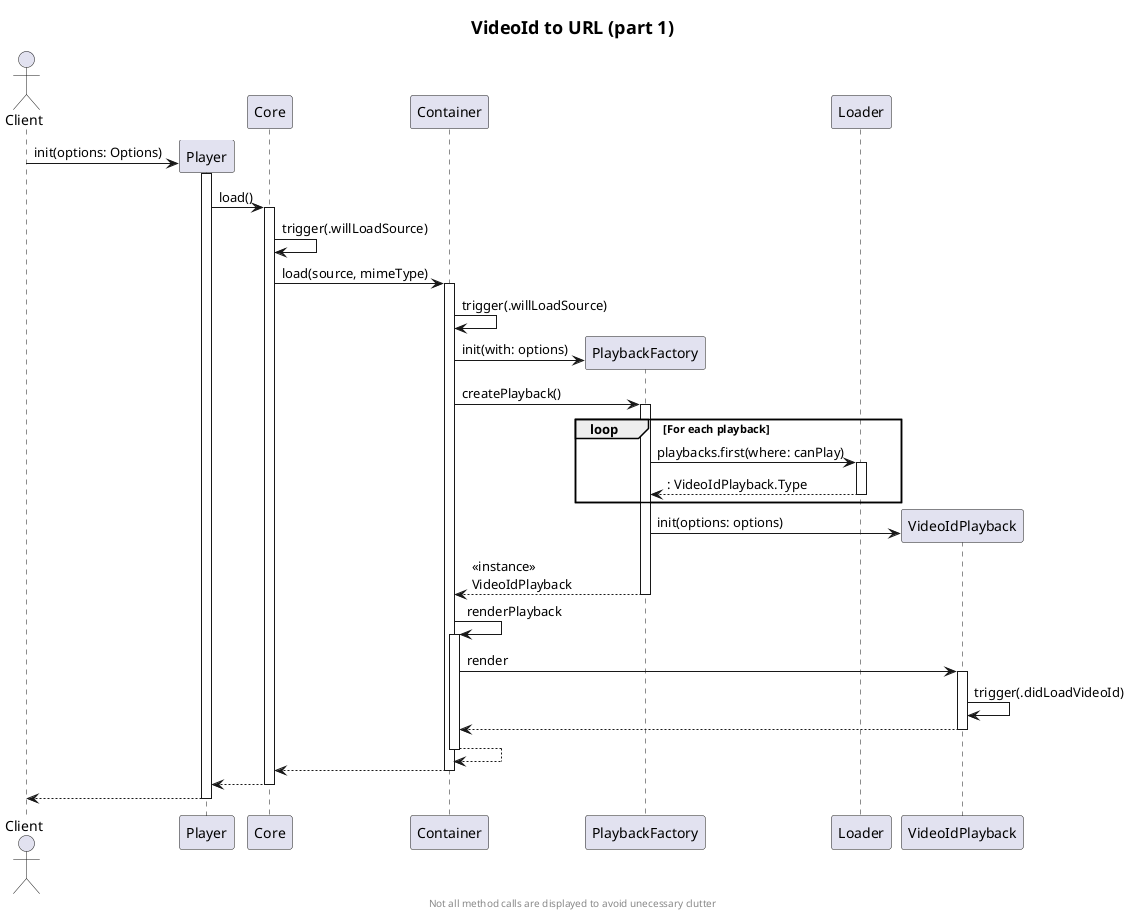 @startuml VideoId to URL
title =VideoId to URL (part 1)

actor Client

Client -> Player **: init(options: Options)
    activate Player
        Player -> Core ++: load()
            Core -> Core: trigger(.willLoadSource)
            Core -> Container ++: load(source, mimeType)
                Container -> Container: trigger(.willLoadSource)
                Container -> PlaybackFactory **: init(with: options)
                Container -> PlaybackFactory++: createPlayback()
                    loop For each playback
                        PlaybackFactory -> Loader++: playbacks.first(where: canPlay)
                        return: VideoIdPlayback.Type
                    end
                    PlaybackFactory -> VideoIdPlayback **: init(options: options)
                return <<instance>>\nVideoIdPlayback            
                    Container -> Container ++: renderPlayback
                    Container -> VideoIdPlayback++: render
                        VideoIdPlayback -> VideoIdPlayback: trigger(.didLoadVideoId)
                    return            
                return
            return
        return
    return

    center footer Not all method calls are displayed to avoid unecessary clutter
@enduml

@startuml VideoId to URL (part 2)
title =VideoId to URL (part 2)

autonumber

participant VideoIdToUrlPlugin as VideoIdPlugin
participant Playback
participant WMPURLBuilder as URLBuilder
participant WMPPlaylistRequest as PlaylistRequest
participant WMPResourceRequest as ResourceRequest
participant WMPVideoSecurityRequest as SecurityRequest
participant LockSessionRequest
participant WMPService as Service

[o-> VideoIdPlugin: listenToOnce(playback, eventName: .didLoadVideoId)
activate VideoIdPlugin
    VideoIdPlugin -> VideoIdPlugin: loadSource()
    note left: if playback.source can be cast to UInt
    VideoIdPlugin -> Playback: trigger(.stalling)
    VideoIdPlugin -> VideoIdPlugin: buildUrl(videoId)
    VideoIdPlugin -> URLBuilder **: init(videoId: videoId, container: container)
    VideoIdPlugin -> URLBuilder ++: buildNextUrl()
        URLBuilder -> URLBuilder: requestPlaylist()
        URLBuilder -> PlaylistRequest **: initWithVideoId: videoId, callback: playlistRequestCallback)
        URLBuilder -> Service ++: performRequest(playlistRequest)
    URLBuilder --> VideoIdPlugin --
    [<-- VideoIdPlugin
deactivate VideoIdPlugin

Service ->x PlaylistRequest
Service --> URLBuilder --: playlistRequestCallback
activate URLBuilder
    URLBuilder -> URLBuilder: requestCDNRouter
    URLBuilder -> ResourceRequest**: init
    alt if platform is iOS && video has geofencing
        alt latitude != null && longitude != null
            note right URLBuilder: adds latitude and longitude to the request
        else error
            URLBuilder -> Container: triggerError(LOCATION_UNAVAILABLE)
        end
    end
    URLBuilder -> Service: performRequest(cdnRouterRequest)
deactivate URLBuilder
            
Service ->x ResourceRequest
Service --> URLBuilder --: cdnRouterRequestCallback
activate URLBuilder
    URLBuilder -> URLBuilder: requestVideoSecurity
    URLBuilder -> SecurityRequest **: init
    URLBuilder -> Service ++: performRequest(securityRequest)
deactivate URLBuilder
            

Service ->x SecurityRequest
Service --> URLBuilder --: videoSecurityRequestCallback
activate URLBuilder
    alt if platform is tvOS && currentVideo.isLive && currentResource.url != null
        URLBuilder -> Container: trigger(videoInformationLoaded)
    end
    URLBuilder -> Container: trigger(authorized)
    URLBuilder -> URLBuilder: buildUrl
    URLBuilder -> WMPResourceURIBuilder ++: uriForVideo(_currentVideo, _currentResource, _videoSecurity, user)
    return urlString

    alt if CDN == Globo
        URLBuilder -> LockSessionRequest **: initWithUrl(urlString, forToken: self.authToken)
        URLBuilder -> LockSessionRequest --: fetchWithCallback
        activate LockSessionRequest
        LockSessionRequest -> URLBuilder --
        activate URLBuilder
    end
    URLBuilder -> URLBuilder: loadURL(urlString)
    URLBuilder -> Container: trigger(videoLoaded)
    URLBuilder -> Container: load(url, mimeType: nil)
    deactivate URLBuilder
deactivate URLBuilder

center footer Not all method calls are displayed (like error treatment) to avoid unecessary clutter

@enduml